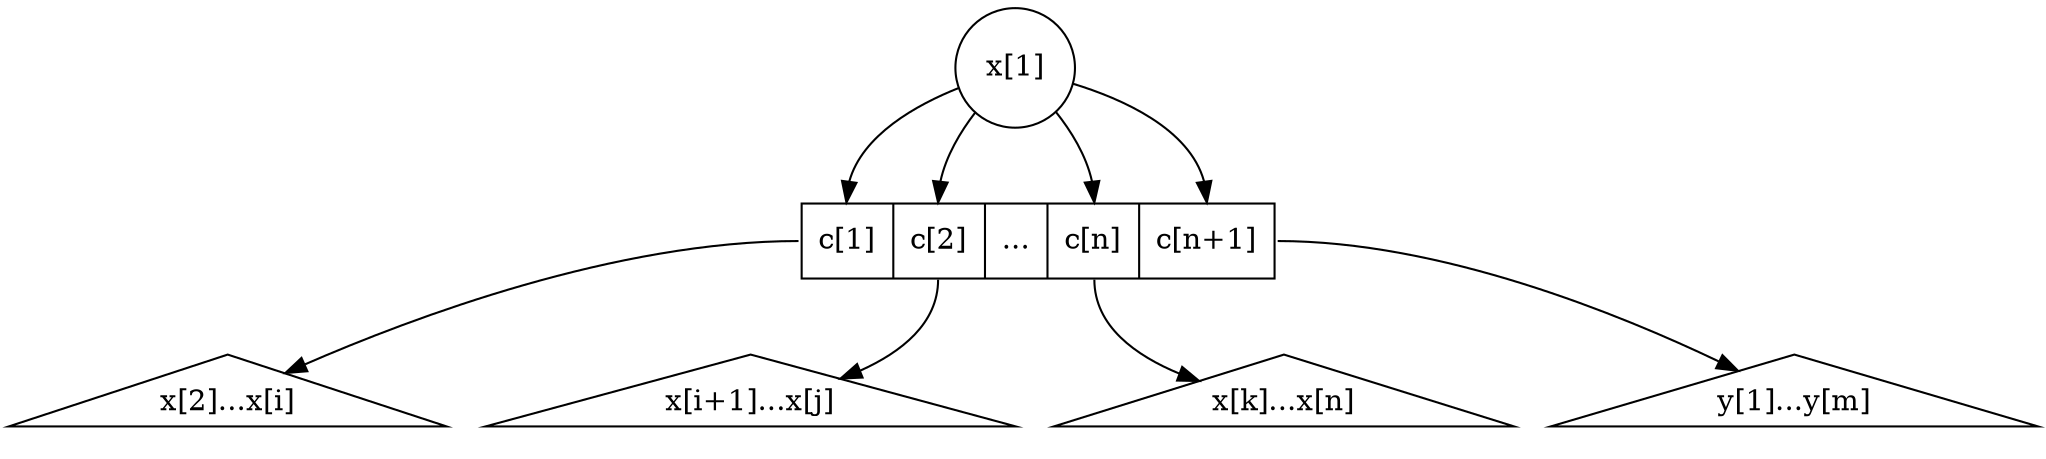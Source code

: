 digraph G{
        root[shape=circle, label="x[1]"]
        child[shape=record, label="<1> c[1] | <2> c[2] | ... | <n> c[n] | <n1> c[n+1]"]
        
        c1[shape=triangle, label="x[2]...x[i]"]
        c2[shape=triangle, label="x[i+1]...x[j]"]
        cn[shape=triangle, label="x[k]...x[n]"]
        cn1[shape=triangle, label="y[1]...y[m]"]

        root->child:1
        root->child:2
        root->child:n
        root->child:n1
        child:1->c1
        child:2->c2
        child:n->cn
        child:n1->cn1
        {rank=same c1 c2 cn cn1}
}